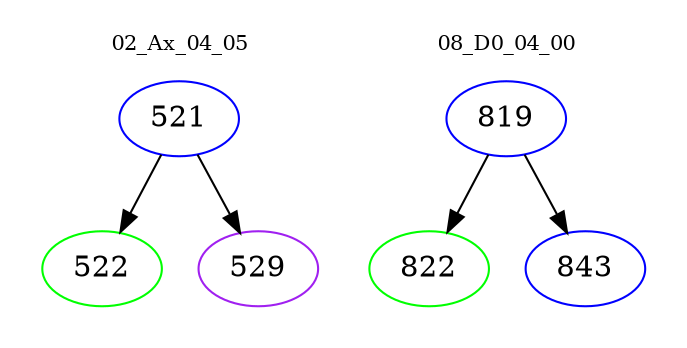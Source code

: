 digraph{
subgraph cluster_0 {
color = white
label = "02_Ax_04_05";
fontsize=10;
T0_521 [label="521", color="blue"]
T0_521 -> T0_522 [color="black"]
T0_522 [label="522", color="green"]
T0_521 -> T0_529 [color="black"]
T0_529 [label="529", color="purple"]
}
subgraph cluster_1 {
color = white
label = "08_D0_04_00";
fontsize=10;
T1_819 [label="819", color="blue"]
T1_819 -> T1_822 [color="black"]
T1_822 [label="822", color="green"]
T1_819 -> T1_843 [color="black"]
T1_843 [label="843", color="blue"]
}
}
